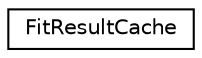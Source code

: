 digraph "Graphical Class Hierarchy"
{
  edge [fontname="Helvetica",fontsize="10",labelfontname="Helvetica",labelfontsize="10"];
  node [fontname="Helvetica",fontsize="10",shape=record];
  rankdir="LR";
  Node0 [label="FitResultCache",height=0.2,width=0.4,color="black", fillcolor="white", style="filled",URL="$class_fit_result_cache.html",tooltip="Helper class for the scan methods. "];
}
